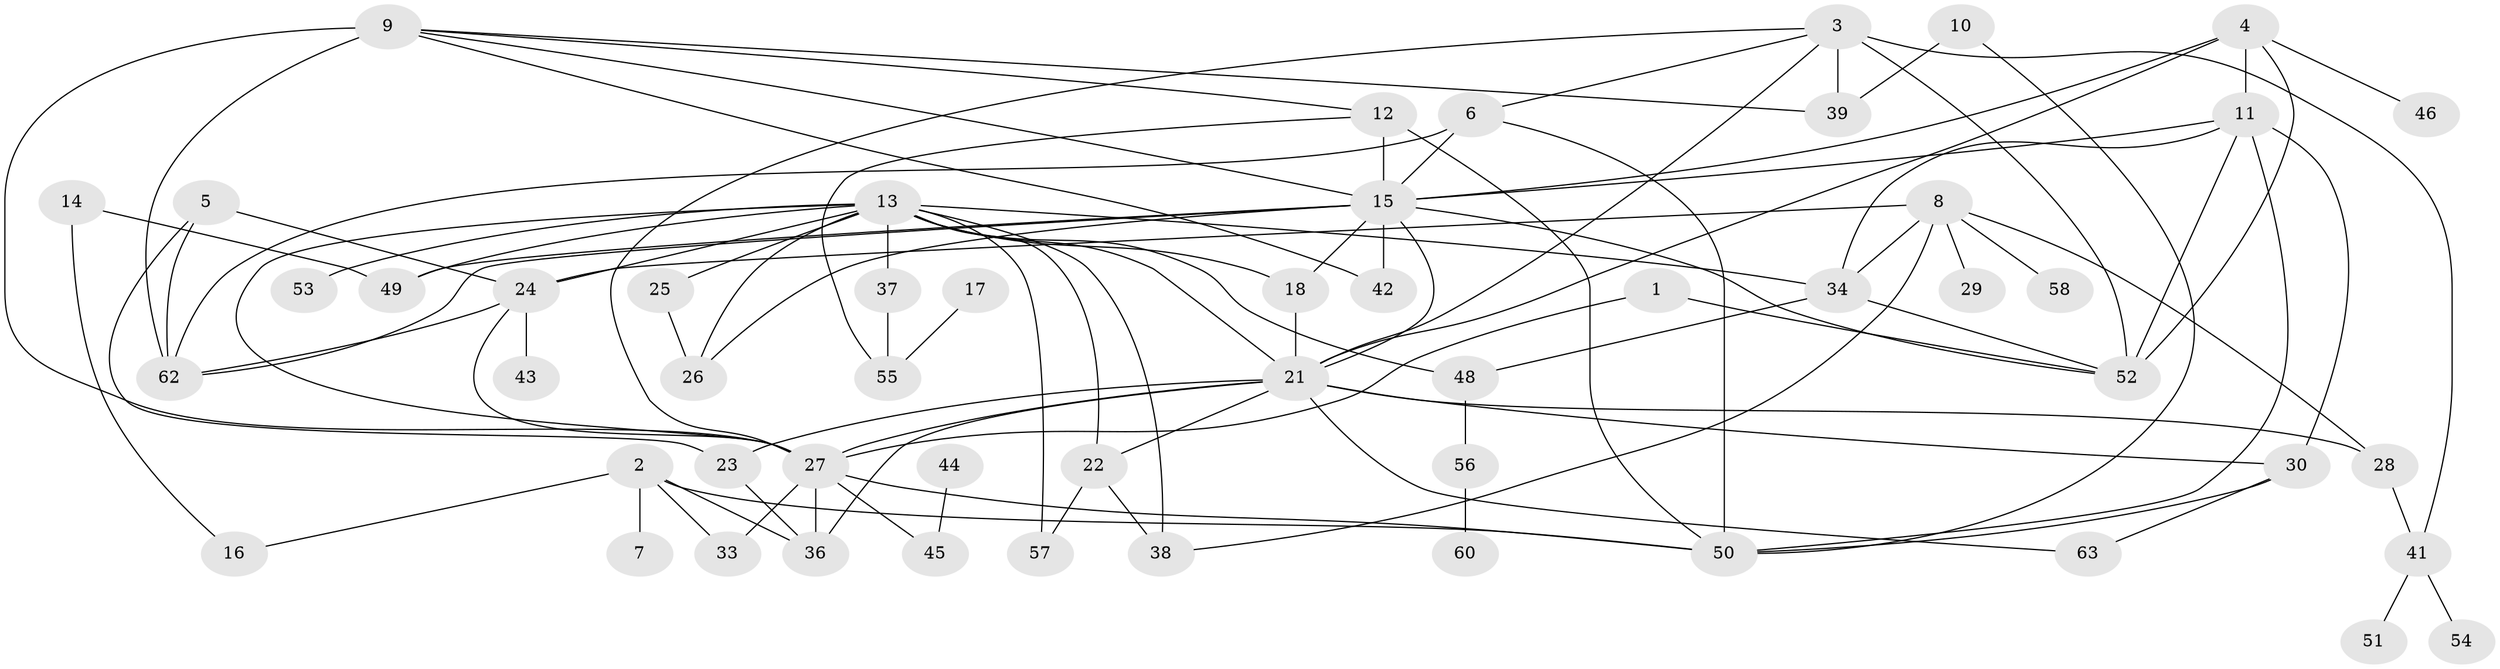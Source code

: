 // original degree distribution, {2: 0.2619047619047619, 3: 0.1984126984126984, 1: 0.1746031746031746, 4: 0.1111111111111111, 7: 0.03968253968253968, 0: 0.07142857142857142, 5: 0.1111111111111111, 6: 0.031746031746031744}
// Generated by graph-tools (version 1.1) at 2025/33/03/09/25 02:33:43]
// undirected, 54 vertices, 100 edges
graph export_dot {
graph [start="1"]
  node [color=gray90,style=filled];
  1;
  2;
  3;
  4;
  5;
  6;
  7;
  8;
  9;
  10;
  11;
  12;
  13;
  14;
  15;
  16;
  17;
  18;
  21;
  22;
  23;
  24;
  25;
  26;
  27;
  28;
  29;
  30;
  33;
  34;
  36;
  37;
  38;
  39;
  41;
  42;
  43;
  44;
  45;
  46;
  48;
  49;
  50;
  51;
  52;
  53;
  54;
  55;
  56;
  57;
  58;
  60;
  62;
  63;
  1 -- 27 [weight=1.0];
  1 -- 52 [weight=1.0];
  2 -- 7 [weight=1.0];
  2 -- 16 [weight=1.0];
  2 -- 33 [weight=1.0];
  2 -- 36 [weight=1.0];
  2 -- 50 [weight=1.0];
  3 -- 6 [weight=1.0];
  3 -- 21 [weight=1.0];
  3 -- 27 [weight=1.0];
  3 -- 39 [weight=1.0];
  3 -- 41 [weight=1.0];
  3 -- 52 [weight=2.0];
  4 -- 11 [weight=1.0];
  4 -- 15 [weight=1.0];
  4 -- 21 [weight=1.0];
  4 -- 46 [weight=1.0];
  4 -- 52 [weight=1.0];
  5 -- 23 [weight=1.0];
  5 -- 24 [weight=1.0];
  5 -- 62 [weight=1.0];
  6 -- 15 [weight=2.0];
  6 -- 50 [weight=1.0];
  6 -- 62 [weight=1.0];
  8 -- 24 [weight=1.0];
  8 -- 28 [weight=1.0];
  8 -- 29 [weight=1.0];
  8 -- 34 [weight=1.0];
  8 -- 38 [weight=1.0];
  8 -- 58 [weight=1.0];
  9 -- 12 [weight=1.0];
  9 -- 15 [weight=1.0];
  9 -- 27 [weight=3.0];
  9 -- 39 [weight=1.0];
  9 -- 42 [weight=1.0];
  9 -- 62 [weight=1.0];
  10 -- 39 [weight=1.0];
  10 -- 50 [weight=1.0];
  11 -- 15 [weight=1.0];
  11 -- 30 [weight=1.0];
  11 -- 34 [weight=1.0];
  11 -- 50 [weight=1.0];
  11 -- 52 [weight=1.0];
  12 -- 15 [weight=2.0];
  12 -- 50 [weight=2.0];
  12 -- 55 [weight=1.0];
  13 -- 18 [weight=1.0];
  13 -- 21 [weight=1.0];
  13 -- 22 [weight=2.0];
  13 -- 24 [weight=1.0];
  13 -- 25 [weight=1.0];
  13 -- 26 [weight=2.0];
  13 -- 27 [weight=1.0];
  13 -- 34 [weight=1.0];
  13 -- 37 [weight=1.0];
  13 -- 38 [weight=1.0];
  13 -- 48 [weight=1.0];
  13 -- 49 [weight=1.0];
  13 -- 53 [weight=1.0];
  13 -- 57 [weight=1.0];
  14 -- 16 [weight=1.0];
  14 -- 49 [weight=1.0];
  15 -- 18 [weight=1.0];
  15 -- 21 [weight=1.0];
  15 -- 26 [weight=1.0];
  15 -- 42 [weight=1.0];
  15 -- 49 [weight=1.0];
  15 -- 52 [weight=1.0];
  15 -- 62 [weight=1.0];
  17 -- 55 [weight=1.0];
  18 -- 21 [weight=6.0];
  21 -- 22 [weight=1.0];
  21 -- 23 [weight=3.0];
  21 -- 27 [weight=1.0];
  21 -- 28 [weight=1.0];
  21 -- 30 [weight=1.0];
  21 -- 36 [weight=1.0];
  21 -- 63 [weight=1.0];
  22 -- 38 [weight=1.0];
  22 -- 57 [weight=1.0];
  23 -- 36 [weight=1.0];
  24 -- 27 [weight=1.0];
  24 -- 43 [weight=1.0];
  24 -- 62 [weight=1.0];
  25 -- 26 [weight=3.0];
  27 -- 33 [weight=1.0];
  27 -- 36 [weight=1.0];
  27 -- 45 [weight=1.0];
  27 -- 50 [weight=1.0];
  28 -- 41 [weight=1.0];
  30 -- 50 [weight=2.0];
  30 -- 63 [weight=1.0];
  34 -- 48 [weight=1.0];
  34 -- 52 [weight=1.0];
  37 -- 55 [weight=1.0];
  41 -- 51 [weight=1.0];
  41 -- 54 [weight=1.0];
  44 -- 45 [weight=1.0];
  48 -- 56 [weight=1.0];
  56 -- 60 [weight=1.0];
}
